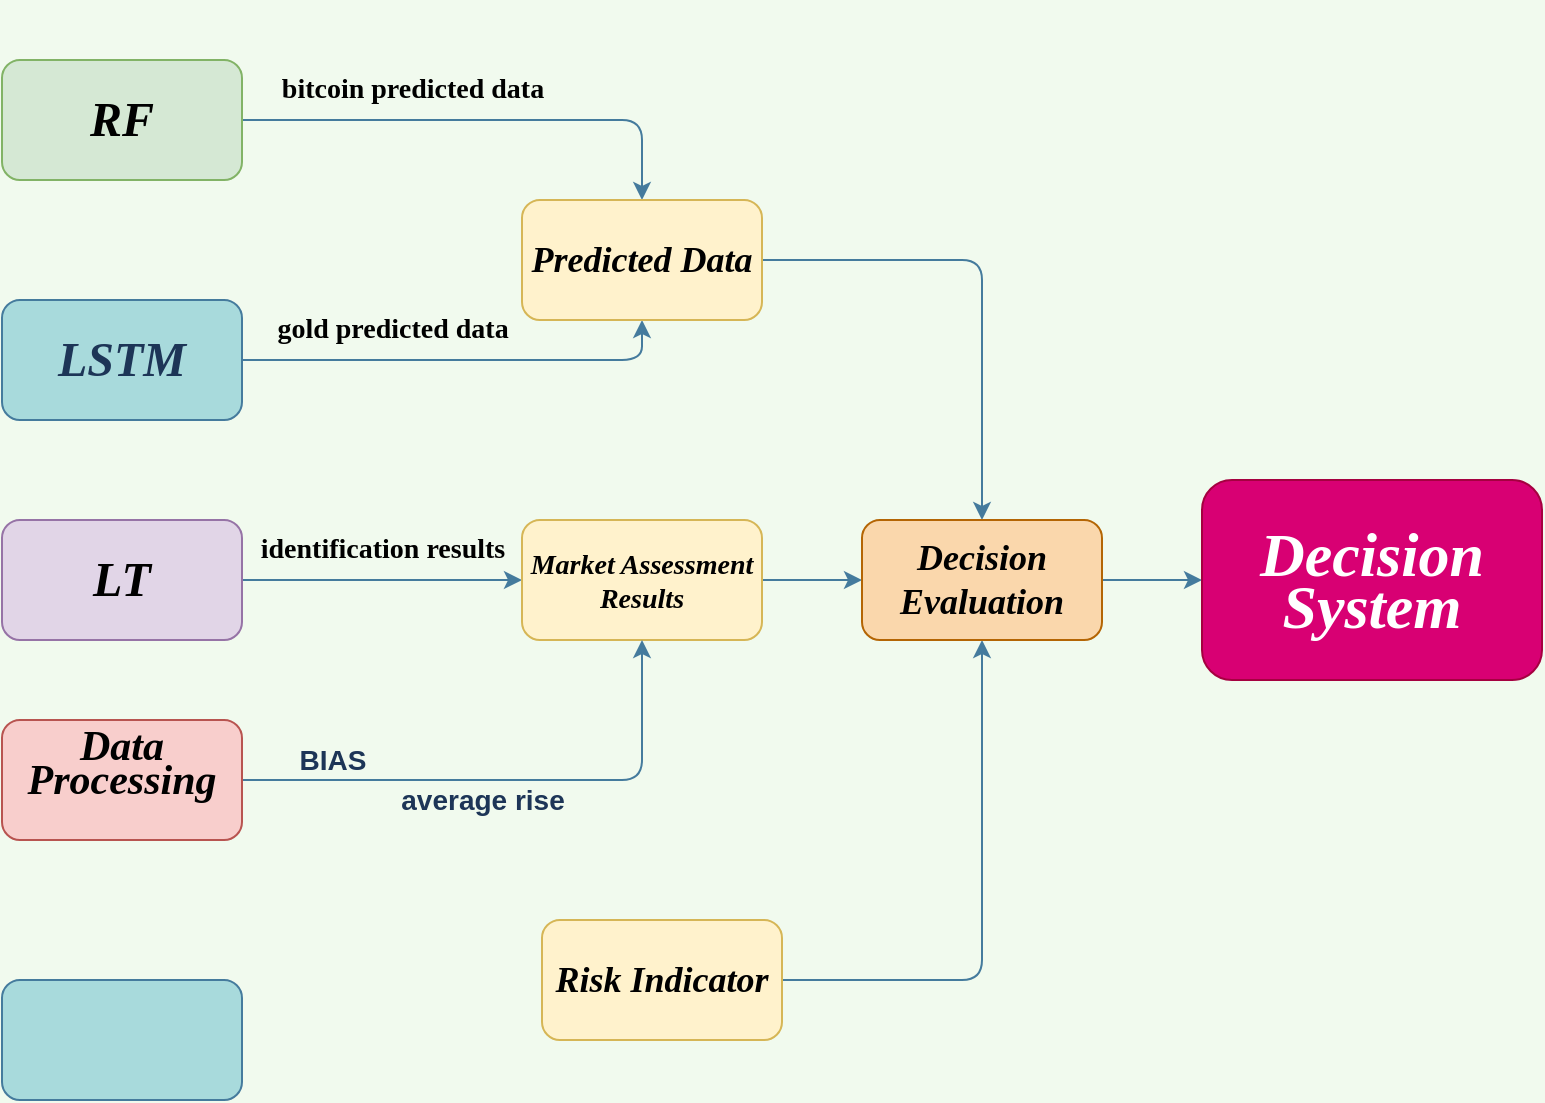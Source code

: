 <mxfile version="16.2.4" type="github">
  <diagram id="9QUHCBQHYqZ-R-mcCRZf" name="Page-1">
    <mxGraphModel dx="1597" dy="842" grid="1" gridSize="10" guides="1" tooltips="1" connect="1" arrows="1" fold="1" page="1" pageScale="1" pageWidth="3300" pageHeight="4681" background="#F1FAEE" math="0" shadow="0">
      <root>
        <mxCell id="0" />
        <mxCell id="1" parent="0" />
        <mxCell id="XoH2WoYK5GNbcG1rRWLw-32" style="edgeStyle=orthogonalEdgeStyle;curved=0;rounded=1;sketch=0;orthogonalLoop=1;jettySize=auto;html=1;entryX=0.5;entryY=0;entryDx=0;entryDy=0;fontSize=31;fontColor=#1D3557;strokeColor=#457B9D;fillColor=#A8DADC;" edge="1" parent="1" source="XoH2WoYK5GNbcG1rRWLw-1" target="XoH2WoYK5GNbcG1rRWLw-3">
          <mxGeometry relative="1" as="geometry" />
        </mxCell>
        <mxCell id="XoH2WoYK5GNbcG1rRWLw-1" value="&lt;h1&gt;&lt;i&gt;&lt;font face=&quot;Times New Roman&quot;&gt;RF&lt;/font&gt;&lt;/i&gt;&lt;/h1&gt;" style="rounded=1;whiteSpace=wrap;html=1;fillColor=#d5e8d4;strokeColor=#82b366;" vertex="1" parent="1">
          <mxGeometry x="210" y="170" width="120" height="60" as="geometry" />
        </mxCell>
        <mxCell id="XoH2WoYK5GNbcG1rRWLw-19" style="edgeStyle=orthogonalEdgeStyle;curved=0;rounded=1;sketch=0;orthogonalLoop=1;jettySize=auto;html=1;entryX=0.5;entryY=1;entryDx=0;entryDy=0;fontSize=14;fontColor=#1D3557;strokeColor=#457B9D;fillColor=#A8DADC;" edge="1" parent="1" source="XoH2WoYK5GNbcG1rRWLw-2" target="XoH2WoYK5GNbcG1rRWLw-3">
          <mxGeometry relative="1" as="geometry" />
        </mxCell>
        <mxCell id="XoH2WoYK5GNbcG1rRWLw-2" value="&lt;h1&gt;&lt;i&gt;&lt;font face=&quot;Times New Roman&quot;&gt;LSTM&lt;/font&gt;&lt;/i&gt;&lt;/h1&gt;" style="rounded=1;whiteSpace=wrap;html=1;fillColor=#A8DADC;strokeColor=#457B9D;fontColor=#1D3557;" vertex="1" parent="1">
          <mxGeometry x="210" y="290" width="120" height="60" as="geometry" />
        </mxCell>
        <mxCell id="XoH2WoYK5GNbcG1rRWLw-25" style="edgeStyle=orthogonalEdgeStyle;curved=0;rounded=1;sketch=0;orthogonalLoop=1;jettySize=auto;html=1;fontSize=18;fontColor=#1D3557;strokeColor=#457B9D;fillColor=#A8DADC;" edge="1" parent="1" source="XoH2WoYK5GNbcG1rRWLw-3" target="XoH2WoYK5GNbcG1rRWLw-24">
          <mxGeometry relative="1" as="geometry" />
        </mxCell>
        <mxCell id="XoH2WoYK5GNbcG1rRWLw-3" value="&lt;h2&gt;&lt;font face=&quot;Times New Roman&quot;&gt;&lt;i&gt;Predicted Data&lt;/i&gt;&lt;/font&gt;&lt;/h2&gt;" style="rounded=1;whiteSpace=wrap;html=1;fillColor=#fff2cc;strokeColor=#d6b656;" vertex="1" parent="1">
          <mxGeometry x="470" y="240" width="120" height="60" as="geometry" />
        </mxCell>
        <mxCell id="XoH2WoYK5GNbcG1rRWLw-12" style="edgeStyle=orthogonalEdgeStyle;curved=0;rounded=1;sketch=0;orthogonalLoop=1;jettySize=auto;html=1;entryX=0;entryY=0.5;entryDx=0;entryDy=0;fontSize=21;fontColor=#1D3557;strokeColor=#457B9D;fillColor=#A8DADC;" edge="1" parent="1" source="XoH2WoYK5GNbcG1rRWLw-7" target="XoH2WoYK5GNbcG1rRWLw-8">
          <mxGeometry relative="1" as="geometry" />
        </mxCell>
        <mxCell id="XoH2WoYK5GNbcG1rRWLw-7" value="&lt;h1&gt;&lt;font face=&quot;Times New Roman&quot;&gt;&lt;i&gt;LT&lt;/i&gt;&lt;/font&gt;&lt;/h1&gt;" style="rounded=1;whiteSpace=wrap;html=1;fillColor=#e1d5e7;strokeColor=#9673a6;" vertex="1" parent="1">
          <mxGeometry x="210" y="400" width="120" height="60" as="geometry" />
        </mxCell>
        <mxCell id="XoH2WoYK5GNbcG1rRWLw-26" style="edgeStyle=orthogonalEdgeStyle;curved=0;rounded=1;sketch=0;orthogonalLoop=1;jettySize=auto;html=1;entryX=0;entryY=0.5;entryDx=0;entryDy=0;fontSize=18;fontColor=#1D3557;strokeColor=#457B9D;fillColor=#A8DADC;" edge="1" parent="1" source="XoH2WoYK5GNbcG1rRWLw-8" target="XoH2WoYK5GNbcG1rRWLw-24">
          <mxGeometry relative="1" as="geometry" />
        </mxCell>
        <mxCell id="XoH2WoYK5GNbcG1rRWLw-8" value="&lt;h3&gt;&lt;font face=&quot;Times New Roman&quot;&gt;&lt;span style=&quot;font-size: 14.04px&quot;&gt;&lt;i&gt;Market Assessment Results&lt;/i&gt;&lt;/span&gt;&lt;/font&gt;&lt;br&gt;&lt;/h3&gt;" style="rounded=1;whiteSpace=wrap;html=1;fillColor=#fff2cc;strokeColor=#d6b656;" vertex="1" parent="1">
          <mxGeometry x="470" y="400" width="120" height="60" as="geometry" />
        </mxCell>
        <mxCell id="XoH2WoYK5GNbcG1rRWLw-11" style="edgeStyle=orthogonalEdgeStyle;curved=0;rounded=1;sketch=0;orthogonalLoop=1;jettySize=auto;html=1;entryX=0.5;entryY=1;entryDx=0;entryDy=0;fontSize=21;fontColor=#1D3557;strokeColor=#457B9D;fillColor=#A8DADC;" edge="1" parent="1" source="XoH2WoYK5GNbcG1rRWLw-9" target="XoH2WoYK5GNbcG1rRWLw-8">
          <mxGeometry relative="1" as="geometry" />
        </mxCell>
        <mxCell id="XoH2WoYK5GNbcG1rRWLw-9" value="&lt;h2 style=&quot;font-size: 21px ; line-height: 0.8&quot;&gt;&lt;font face=&quot;Times New Roman&quot; style=&quot;font-size: 21px&quot;&gt;&lt;span style=&quot;font-size: 21px&quot;&gt;&lt;b style=&quot;font-size: 21px&quot;&gt;&lt;i style=&quot;font-size: 21px&quot;&gt;Data Processing&lt;br&gt;&lt;/i&gt;&lt;/b&gt;&lt;/span&gt;&lt;/font&gt;&lt;font face=&quot;Times New Roman&quot; style=&quot;font-size: 21px&quot;&gt;&lt;i style=&quot;font-size: 21px&quot;&gt;&amp;nbsp;&lt;/i&gt;&lt;/font&gt;&lt;/h2&gt;" style="rounded=1;whiteSpace=wrap;html=1;fillColor=#f8cecc;strokeColor=#b85450;fontSize=21;" vertex="1" parent="1">
          <mxGeometry x="210" y="500" width="120" height="60" as="geometry" />
        </mxCell>
        <mxCell id="XoH2WoYK5GNbcG1rRWLw-13" value="&lt;h3 style=&quot;color: rgb(0 , 0 , 0)&quot;&gt;&lt;span style=&quot;font-family: &amp;#34;times new roman&amp;#34; ; font-size: 14px&quot;&gt;identification results&lt;/span&gt;&lt;/h3&gt;" style="text;html=1;align=center;verticalAlign=middle;resizable=0;points=[];autosize=1;strokeColor=none;fillColor=none;fontSize=21;fontColor=#1D3557;" vertex="1" parent="1">
          <mxGeometry x="330" y="370" width="140" height="80" as="geometry" />
        </mxCell>
        <mxCell id="XoH2WoYK5GNbcG1rRWLw-16" value="&lt;b&gt;BIAS&lt;/b&gt;" style="text;html=1;align=center;verticalAlign=middle;resizable=0;points=[];autosize=1;strokeColor=none;fillColor=none;fontSize=14;fontColor=#1D3557;" vertex="1" parent="1">
          <mxGeometry x="350" y="510" width="50" height="20" as="geometry" />
        </mxCell>
        <mxCell id="XoH2WoYK5GNbcG1rRWLw-17" value="&lt;b&gt;average rise&lt;/b&gt;" style="text;html=1;align=center;verticalAlign=middle;resizable=0;points=[];autosize=1;strokeColor=none;fillColor=none;fontSize=14;fontColor=#1D3557;" vertex="1" parent="1">
          <mxGeometry x="400" y="530" width="100" height="20" as="geometry" />
        </mxCell>
        <mxCell id="XoH2WoYK5GNbcG1rRWLw-28" style="edgeStyle=orthogonalEdgeStyle;curved=0;rounded=1;sketch=0;orthogonalLoop=1;jettySize=auto;html=1;entryX=0.5;entryY=1;entryDx=0;entryDy=0;fontSize=18;fontColor=#1D3557;strokeColor=#457B9D;fillColor=#A8DADC;" edge="1" parent="1" source="XoH2WoYK5GNbcG1rRWLw-21" target="XoH2WoYK5GNbcG1rRWLw-24">
          <mxGeometry relative="1" as="geometry" />
        </mxCell>
        <mxCell id="XoH2WoYK5GNbcG1rRWLw-21" value="&lt;h1 style=&quot;font-size: 18px;&quot;&gt;&lt;font face=&quot;Times New Roman&quot; style=&quot;font-size: 18px;&quot;&gt;&lt;span style=&quot;font-size: 18px;&quot;&gt;&lt;i style=&quot;font-size: 18px;&quot;&gt;Risk Indicator&lt;/i&gt;&lt;/span&gt;&lt;/font&gt;&lt;/h1&gt;" style="rounded=1;whiteSpace=wrap;html=1;fillColor=#fff2cc;strokeColor=#d6b656;fontSize=18;" vertex="1" parent="1">
          <mxGeometry x="480" y="600" width="120" height="60" as="geometry" />
        </mxCell>
        <mxCell id="XoH2WoYK5GNbcG1rRWLw-22" value="" style="rounded=1;whiteSpace=wrap;html=1;sketch=0;fontSize=14;fontColor=#1D3557;strokeColor=#457B9D;fillColor=#A8DADC;" vertex="1" parent="1">
          <mxGeometry x="210" y="630" width="120" height="60" as="geometry" />
        </mxCell>
        <mxCell id="XoH2WoYK5GNbcG1rRWLw-34" style="edgeStyle=orthogonalEdgeStyle;curved=0;rounded=1;sketch=0;orthogonalLoop=1;jettySize=auto;html=1;entryX=0;entryY=0.5;entryDx=0;entryDy=0;fontSize=31;fontColor=#1D3557;strokeColor=#457B9D;fillColor=#A8DADC;" edge="1" parent="1" source="XoH2WoYK5GNbcG1rRWLw-24" target="XoH2WoYK5GNbcG1rRWLw-30">
          <mxGeometry relative="1" as="geometry" />
        </mxCell>
        <mxCell id="XoH2WoYK5GNbcG1rRWLw-24" value="&lt;h1 style=&quot;font-size: 18px&quot;&gt;&lt;font face=&quot;Times New Roman&quot; style=&quot;font-size: 18px&quot;&gt;&lt;span style=&quot;font-size: 18px&quot;&gt;&lt;i style=&quot;font-size: 18px&quot;&gt;Decision Evaluation&lt;/i&gt;&lt;/span&gt;&lt;/font&gt;&lt;/h1&gt;" style="rounded=1;whiteSpace=wrap;html=1;fillColor=#fad7ac;strokeColor=#b46504;fontSize=18;" vertex="1" parent="1">
          <mxGeometry x="640" y="400" width="120" height="60" as="geometry" />
        </mxCell>
        <mxCell id="XoH2WoYK5GNbcG1rRWLw-30" value="&lt;h2 style=&quot;line-height: 0.8&quot;&gt;&lt;font face=&quot;Times New Roman&quot; size=&quot;1&quot;&gt;&lt;i style=&quot;font-size: 31px&quot;&gt;Decision System&lt;/i&gt;&lt;/font&gt;&lt;/h2&gt;" style="rounded=1;whiteSpace=wrap;html=1;fillColor=#d80073;strokeColor=#A50040;fontSize=21;fontColor=#ffffff;" vertex="1" parent="1">
          <mxGeometry x="810" y="380" width="170" height="100" as="geometry" />
        </mxCell>
        <mxCell id="XoH2WoYK5GNbcG1rRWLw-35" value="&lt;h3 style=&quot;color: rgb(0 , 0 , 0)&quot;&gt;&lt;font face=&quot;times new roman&quot;&gt;&lt;span style=&quot;font-size: 14px&quot;&gt;gold predicted data&lt;/span&gt;&lt;/font&gt;&lt;/h3&gt;" style="text;html=1;align=center;verticalAlign=middle;resizable=0;points=[];autosize=1;strokeColor=none;fillColor=none;fontSize=21;fontColor=#1D3557;" vertex="1" parent="1">
          <mxGeometry x="340" y="260" width="130" height="80" as="geometry" />
        </mxCell>
        <mxCell id="XoH2WoYK5GNbcG1rRWLw-36" value="&lt;h3 style=&quot;color: rgb(0 , 0 , 0)&quot;&gt;&lt;font face=&quot;times new roman&quot;&gt;&lt;span style=&quot;font-size: 14px&quot;&gt;bitcoin predicted data&lt;/span&gt;&lt;/font&gt;&lt;/h3&gt;" style="text;html=1;align=center;verticalAlign=middle;resizable=0;points=[];autosize=1;strokeColor=none;fillColor=none;fontSize=21;fontColor=#1D3557;" vertex="1" parent="1">
          <mxGeometry x="340" y="140" width="150" height="80" as="geometry" />
        </mxCell>
      </root>
    </mxGraphModel>
  </diagram>
</mxfile>
